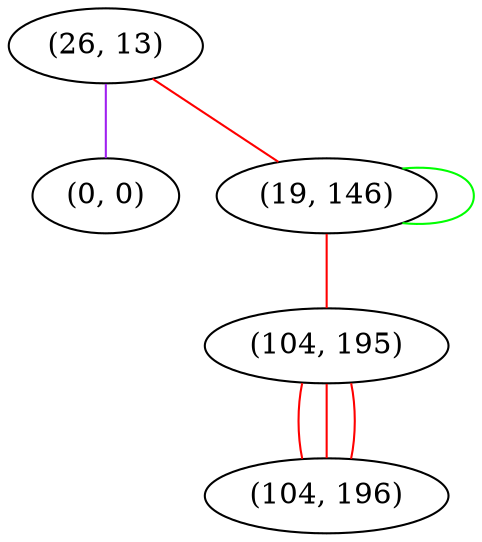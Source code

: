 graph "" {
"(26, 13)";
"(0, 0)";
"(19, 146)";
"(104, 195)";
"(104, 196)";
"(26, 13)" -- "(19, 146)"  [color=red, key=0, weight=1];
"(26, 13)" -- "(0, 0)"  [color=purple, key=0, weight=4];
"(19, 146)" -- "(19, 146)"  [color=green, key=0, weight=2];
"(19, 146)" -- "(104, 195)"  [color=red, key=0, weight=1];
"(104, 195)" -- "(104, 196)"  [color=red, key=0, weight=1];
"(104, 195)" -- "(104, 196)"  [color=red, key=1, weight=1];
"(104, 195)" -- "(104, 196)"  [color=red, key=2, weight=1];
}
